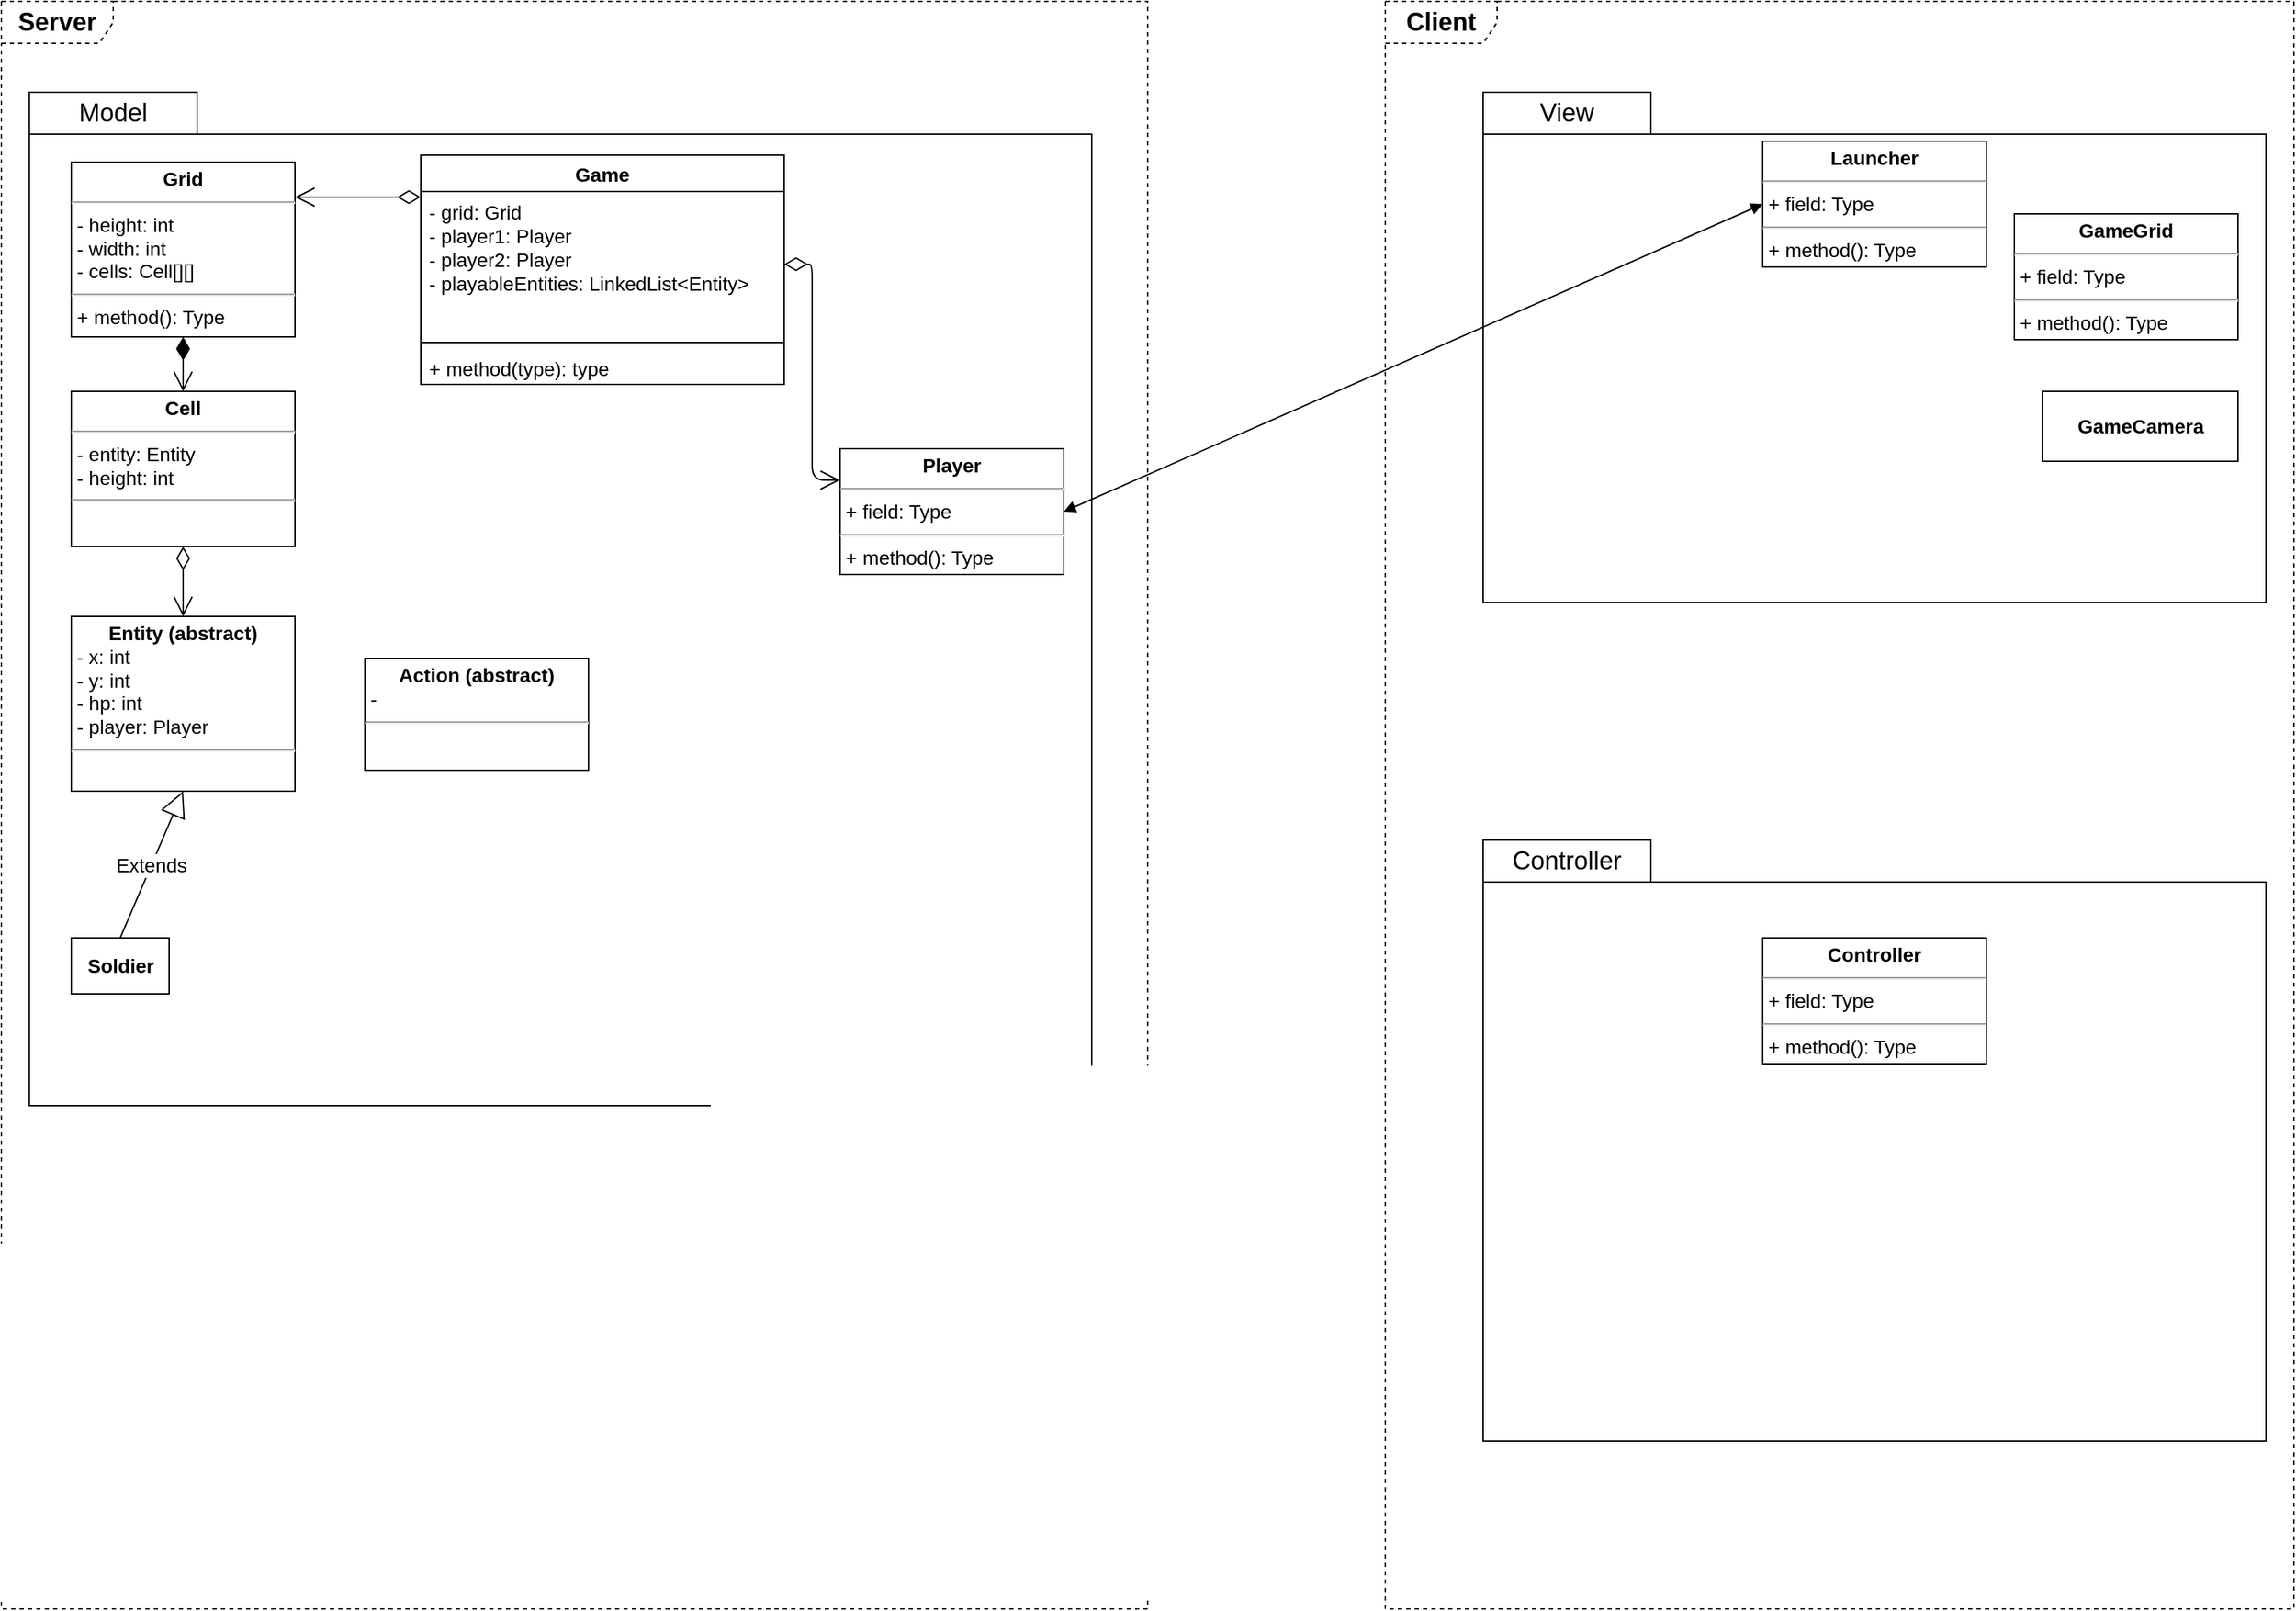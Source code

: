 <mxfile version="14.1.8" type="device"><diagram id="C5RBs43oDa-KdzZeNtuy" name="Page-1"><mxGraphModel dx="2555" dy="1025" grid="1" gridSize="10" guides="1" tooltips="1" connect="1" arrows="1" fold="1" page="1" pageScale="1" pageWidth="827" pageHeight="1169" math="0" shadow="0"><root><mxCell id="WIyWlLk6GJQsqaUBKTNV-0"/><mxCell id="WIyWlLk6GJQsqaUBKTNV-1" parent="WIyWlLk6GJQsqaUBKTNV-0"/><mxCell id="uxTU_Fl1mZ-33k4q0JXO-39" value="&lt;b&gt;Server&lt;/b&gt;" style="shape=umlFrame;whiteSpace=wrap;html=1;labelBackgroundColor=none;fillColor=#ffffff;fontSize=18;fontColor=#000000;align=center;width=80;height=30;dashed=1;" parent="WIyWlLk6GJQsqaUBKTNV-1" vertex="1"><mxGeometry x="-820" y="10" width="820" height="1150" as="geometry"/></mxCell><mxCell id="uxTU_Fl1mZ-33k4q0JXO-34" value="&lt;b&gt;Client&lt;/b&gt;" style="shape=umlFrame;whiteSpace=wrap;html=1;labelBackgroundColor=none;fillColor=#ffffff;fontSize=18;fontColor=#000000;align=center;width=80;height=30;dashed=1;perimeterSpacing=0;" parent="WIyWlLk6GJQsqaUBKTNV-1" vertex="1"><mxGeometry x="170" y="10" width="650" height="1150" as="geometry"/></mxCell><mxCell id="uxTU_Fl1mZ-33k4q0JXO-5" value="" style="shape=folder;fontStyle=1;spacingTop=10;tabWidth=120;tabHeight=30;tabPosition=left;html=1;align=left;fontSize=14;" parent="WIyWlLk6GJQsqaUBKTNV-1" vertex="1"><mxGeometry x="-800" y="75" width="760" height="725" as="geometry"/></mxCell><mxCell id="uxTU_Fl1mZ-33k4q0JXO-1" value="Game" style="swimlane;fontStyle=1;align=center;verticalAlign=middle;childLayout=stackLayout;horizontal=1;startSize=26;horizontalStack=0;resizeParent=1;resizeParentMax=0;resizeLast=0;collapsible=1;marginBottom=0;fontSize=14;" parent="WIyWlLk6GJQsqaUBKTNV-1" vertex="1"><mxGeometry x="-520" y="120" width="260" height="164" as="geometry"><mxRectangle x="460" y="240" width="70" height="26" as="alternateBounds"/></mxGeometry></mxCell><mxCell id="uxTU_Fl1mZ-33k4q0JXO-2" value="- grid: Grid&#10;- player1: Player&#10;- player2: Player&#10;- playableEntities: LinkedList&lt;Entity&gt;" style="text;align=left;verticalAlign=top;spacingLeft=4;spacingRight=4;overflow=hidden;rotatable=0;points=[[0,0.5],[1,0.5]];portConstraint=eastwest;labelBackgroundColor=none;labelBorderColor=none;fontSize=14;strokeWidth=3;" parent="uxTU_Fl1mZ-33k4q0JXO-1" vertex="1"><mxGeometry y="26" width="260" height="104" as="geometry"/></mxCell><mxCell id="uxTU_Fl1mZ-33k4q0JXO-3" value="" style="line;strokeWidth=1;fillColor=none;align=left;verticalAlign=middle;spacingTop=-1;spacingLeft=3;spacingRight=3;rotatable=0;labelPosition=right;points=[];portConstraint=eastwest;fontSize=14;" parent="uxTU_Fl1mZ-33k4q0JXO-1" vertex="1"><mxGeometry y="130" width="260" height="8" as="geometry"/></mxCell><mxCell id="uxTU_Fl1mZ-33k4q0JXO-4" value="+ method(type): type" style="text;strokeColor=none;fillColor=none;align=left;verticalAlign=top;spacingLeft=4;spacingRight=4;overflow=hidden;rotatable=0;points=[[0,0.5],[1,0.5]];portConstraint=eastwest;fontSize=14;" parent="uxTU_Fl1mZ-33k4q0JXO-1" vertex="1"><mxGeometry y="138" width="260" height="26" as="geometry"/></mxCell><mxCell id="uxTU_Fl1mZ-33k4q0JXO-6" value="Model" style="text;html=1;strokeColor=none;fillColor=none;align=center;verticalAlign=middle;whiteSpace=wrap;rounded=0;fontSize=18;" parent="WIyWlLk6GJQsqaUBKTNV-1" vertex="1"><mxGeometry x="-800" y="75" width="120" height="30" as="geometry"/></mxCell><mxCell id="uxTU_Fl1mZ-33k4q0JXO-10" value="" style="shape=folder;fontStyle=1;spacingTop=10;tabWidth=120;tabHeight=30;tabPosition=left;html=1;labelBackgroundColor=none;fillColor=#ffffff;fontColor=#000000;align=left;fontSize=14;" parent="WIyWlLk6GJQsqaUBKTNV-1" vertex="1"><mxGeometry x="240" y="75" width="560" height="365" as="geometry"/></mxCell><mxCell id="uxTU_Fl1mZ-33k4q0JXO-12" value="View" style="text;html=1;strokeColor=none;fillColor=none;align=center;verticalAlign=middle;whiteSpace=wrap;rounded=0;labelBackgroundColor=none;fontColor=#000000;fontSize=18;" parent="WIyWlLk6GJQsqaUBKTNV-1" vertex="1"><mxGeometry x="240" y="75" width="120" height="30" as="geometry"/></mxCell><mxCell id="uxTU_Fl1mZ-33k4q0JXO-14" value="&lt;p style=&quot;margin: 4px 0px 0px ; text-align: center ; font-size: 14px&quot;&gt;&lt;b style=&quot;font-size: 14px&quot;&gt;Grid&lt;/b&gt;&lt;/p&gt;&lt;hr style=&quot;font-size: 14px&quot;&gt;&lt;p style=&quot;margin: 0px 0px 0px 4px ; font-size: 14px&quot;&gt;- height: int&lt;/p&gt;&lt;p style=&quot;margin: 0px 0px 0px 4px ; font-size: 14px&quot;&gt;- width: int&lt;/p&gt;&lt;p style=&quot;margin: 0px 0px 0px 4px ; font-size: 14px&quot;&gt;- cells: Cell[][]&lt;/p&gt;&lt;hr style=&quot;font-size: 14px&quot;&gt;&lt;p style=&quot;margin: 0px 0px 0px 4px ; font-size: 14px&quot;&gt;+ method(): Type&lt;/p&gt;" style="verticalAlign=top;align=left;overflow=fill;fontSize=14;fontFamily=Helvetica;html=1;labelBackgroundColor=none;fillColor=#ffffff;" parent="WIyWlLk6GJQsqaUBKTNV-1" vertex="1"><mxGeometry x="-770" y="125" width="160" height="125" as="geometry"/></mxCell><mxCell id="uxTU_Fl1mZ-33k4q0JXO-16" value="&lt;p style=&quot;margin: 4px 0px 0px; text-align: center; font-size: 14px;&quot;&gt;&lt;b style=&quot;font-size: 14px;&quot;&gt;Player&lt;/b&gt;&lt;/p&gt;&lt;hr style=&quot;font-size: 14px;&quot;&gt;&lt;p style=&quot;margin: 0px 0px 0px 4px; font-size: 14px;&quot;&gt;+ field: Type&lt;/p&gt;&lt;hr style=&quot;font-size: 14px;&quot;&gt;&lt;p style=&quot;margin: 0px 0px 0px 4px; font-size: 14px;&quot;&gt;+ method(): Type&lt;/p&gt;" style="verticalAlign=top;align=left;overflow=fill;fontSize=14;fontFamily=Helvetica;html=1;labelBackgroundColor=none;fillColor=#ffffff;" parent="WIyWlLk6GJQsqaUBKTNV-1" vertex="1"><mxGeometry x="-220" y="330" width="160" height="90" as="geometry"/></mxCell><mxCell id="uxTU_Fl1mZ-33k4q0JXO-17" value="&lt;p style=&quot;margin: 4px 0px 0px ; text-align: center ; font-size: 14px&quot;&gt;&lt;b style=&quot;font-size: 14px&quot;&gt;Entity (abstract)&lt;/b&gt;&lt;/p&gt;&lt;p style=&quot;margin: 0px 0px 0px 4px ; font-size: 14px&quot;&gt;- x: int&lt;/p&gt;&lt;p style=&quot;margin: 0px 0px 0px 4px ; font-size: 14px&quot;&gt;- y: int&lt;/p&gt;&lt;p style=&quot;margin: 0px 0px 0px 4px ; font-size: 14px&quot;&gt;- hp: int&lt;/p&gt;&lt;p style=&quot;margin: 0px 0px 0px 4px ; font-size: 14px&quot;&gt;- player: Player&lt;/p&gt;&lt;hr style=&quot;font-size: 14px&quot;&gt;&lt;p style=&quot;margin: 0px 0px 0px 4px ; font-size: 14px&quot;&gt;&lt;br&gt;&lt;/p&gt;" style="verticalAlign=top;align=left;overflow=fill;fontSize=14;fontFamily=Helvetica;html=1;labelBackgroundColor=none;fillColor=#ffffff;" parent="WIyWlLk6GJQsqaUBKTNV-1" vertex="1"><mxGeometry x="-770" y="450" width="160" height="125" as="geometry"/></mxCell><mxCell id="uxTU_Fl1mZ-33k4q0JXO-24" value="" style="endArrow=open;html=1;endSize=12;startArrow=diamondThin;startSize=14;startFill=0;edgeStyle=orthogonalEdgeStyle;align=left;verticalAlign=bottom;fontSize=14;fontColor=#000000;entryX=0;entryY=0.25;entryDx=0;entryDy=0;" parent="WIyWlLk6GJQsqaUBKTNV-1" source="uxTU_Fl1mZ-33k4q0JXO-2" target="uxTU_Fl1mZ-33k4q0JXO-16" edge="1"><mxGeometry x="-1" y="3" relative="1" as="geometry"><mxPoint x="-270" y="213" as="sourcePoint"/><mxPoint x="-390" y="180" as="targetPoint"/></mxGeometry></mxCell><mxCell id="uxTU_Fl1mZ-33k4q0JXO-26" value="" style="endArrow=open;html=1;endSize=12;startArrow=diamondThin;startSize=14;startFill=1;edgeStyle=orthogonalEdgeStyle;align=left;verticalAlign=bottom;fontSize=14;fontColor=#000000;exitX=0.5;exitY=1;exitDx=0;exitDy=0;entryX=0.5;entryY=0;entryDx=0;entryDy=0;" parent="WIyWlLk6GJQsqaUBKTNV-1" source="uxTU_Fl1mZ-33k4q0JXO-14" target="uxTU_Fl1mZ-33k4q0JXO-15" edge="1"><mxGeometry x="-1" y="3" relative="1" as="geometry"><mxPoint x="-250" y="385" as="sourcePoint"/><mxPoint x="-90" y="385" as="targetPoint"/></mxGeometry></mxCell><mxCell id="uxTU_Fl1mZ-33k4q0JXO-28" value="" style="endArrow=open;html=1;endSize=12;startArrow=diamondThin;startSize=14;startFill=0;edgeStyle=orthogonalEdgeStyle;align=left;verticalAlign=bottom;fontSize=14;fontColor=#000000;exitX=0.5;exitY=1;exitDx=0;exitDy=0;entryX=0.5;entryY=0;entryDx=0;entryDy=0;" parent="WIyWlLk6GJQsqaUBKTNV-1" source="uxTU_Fl1mZ-33k4q0JXO-15" target="uxTU_Fl1mZ-33k4q0JXO-17" edge="1"><mxGeometry x="-0.035" y="20" relative="1" as="geometry"><mxPoint x="-420" y="405" as="sourcePoint"/><mxPoint x="-260" y="405" as="targetPoint"/><mxPoint as="offset"/></mxGeometry></mxCell><mxCell id="uxTU_Fl1mZ-33k4q0JXO-29" value="&lt;b&gt;Soldier&lt;/b&gt;" style="html=1;labelBackgroundColor=none;fillColor=#ffffff;fontSize=14;fontColor=#000000;align=center;" parent="WIyWlLk6GJQsqaUBKTNV-1" vertex="1"><mxGeometry x="-770" y="680" width="70" height="40" as="geometry"/></mxCell><mxCell id="uxTU_Fl1mZ-33k4q0JXO-30" value="Extends" style="endArrow=block;endSize=16;endFill=0;html=1;fontSize=14;fontColor=#000000;exitX=0.5;exitY=0;exitDx=0;exitDy=0;entryX=0.5;entryY=1;entryDx=0;entryDy=0;" parent="WIyWlLk6GJQsqaUBKTNV-1" source="uxTU_Fl1mZ-33k4q0JXO-29" target="uxTU_Fl1mZ-33k4q0JXO-17" edge="1"><mxGeometry width="160" relative="1" as="geometry"><mxPoint x="-370" y="685" as="sourcePoint"/><mxPoint x="-210" y="685" as="targetPoint"/></mxGeometry></mxCell><mxCell id="uxTU_Fl1mZ-33k4q0JXO-35" value="" style="shape=folder;fontStyle=1;spacingTop=10;tabWidth=120;tabHeight=30;tabPosition=left;html=1;labelBackgroundColor=none;fillColor=#ffffff;fontColor=#000000;align=left;fontSize=14;" parent="WIyWlLk6GJQsqaUBKTNV-1" vertex="1"><mxGeometry x="240" y="610" width="560" height="430" as="geometry"/></mxCell><mxCell id="uxTU_Fl1mZ-33k4q0JXO-36" value="Controller" style="text;html=1;strokeColor=none;fillColor=none;align=center;verticalAlign=middle;whiteSpace=wrap;rounded=0;labelBackgroundColor=none;fontColor=#000000;fontSize=18;" parent="WIyWlLk6GJQsqaUBKTNV-1" vertex="1"><mxGeometry x="240" y="610" width="120" height="30" as="geometry"/></mxCell><mxCell id="uxTU_Fl1mZ-33k4q0JXO-37" value="&lt;p style=&quot;margin: 4px 0px 0px ; text-align: center ; font-size: 14px&quot;&gt;&lt;b&gt;Launcher&lt;/b&gt;&lt;/p&gt;&lt;hr style=&quot;font-size: 14px&quot;&gt;&lt;p style=&quot;margin: 0px 0px 0px 4px ; font-size: 14px&quot;&gt;+ field: Type&lt;/p&gt;&lt;hr style=&quot;font-size: 14px&quot;&gt;&lt;p style=&quot;margin: 0px 0px 0px 4px ; font-size: 14px&quot;&gt;+ method(): Type&lt;/p&gt;" style="verticalAlign=top;align=left;overflow=fill;fontSize=14;fontFamily=Helvetica;html=1;labelBackgroundColor=none;fillColor=#ffffff;" parent="WIyWlLk6GJQsqaUBKTNV-1" vertex="1"><mxGeometry x="440" y="110" width="160" height="90" as="geometry"/></mxCell><mxCell id="uxTU_Fl1mZ-33k4q0JXO-38" value="&lt;p style=&quot;margin: 4px 0px 0px ; text-align: center ; font-size: 14px&quot;&gt;&lt;b style=&quot;font-size: 14px&quot;&gt;Controller&lt;/b&gt;&lt;/p&gt;&lt;hr style=&quot;font-size: 14px&quot;&gt;&lt;p style=&quot;margin: 0px 0px 0px 4px ; font-size: 14px&quot;&gt;+ field: Type&lt;/p&gt;&lt;hr style=&quot;font-size: 14px&quot;&gt;&lt;p style=&quot;margin: 0px 0px 0px 4px ; font-size: 14px&quot;&gt;+ method(): Type&lt;/p&gt;" style="verticalAlign=top;align=left;overflow=fill;fontSize=14;fontFamily=Helvetica;html=1;labelBackgroundColor=none;fillColor=#ffffff;" parent="WIyWlLk6GJQsqaUBKTNV-1" vertex="1"><mxGeometry x="440" y="680" width="160" height="90" as="geometry"/></mxCell><mxCell id="uxTU_Fl1mZ-33k4q0JXO-40" value="&lt;p style=&quot;margin: 4px 0px 0px ; text-align: center ; font-size: 14px&quot;&gt;&lt;b&gt;GameGrid&lt;/b&gt;&lt;/p&gt;&lt;hr style=&quot;font-size: 14px&quot;&gt;&lt;p style=&quot;margin: 0px 0px 0px 4px ; font-size: 14px&quot;&gt;+ field: Type&lt;/p&gt;&lt;hr style=&quot;font-size: 14px&quot;&gt;&lt;p style=&quot;margin: 0px 0px 0px 4px ; font-size: 14px&quot;&gt;+ method(): Type&lt;/p&gt;" style="verticalAlign=top;align=left;overflow=fill;fontSize=14;fontFamily=Helvetica;html=1;labelBackgroundColor=none;fillColor=#ffffff;" parent="WIyWlLk6GJQsqaUBKTNV-1" vertex="1"><mxGeometry x="620" y="162" width="160" height="90" as="geometry"/></mxCell><mxCell id="uxTU_Fl1mZ-33k4q0JXO-43" value="&lt;b&gt;GameCamera&lt;/b&gt;" style="html=1;labelBackgroundColor=none;fillColor=#ffffff;fontSize=14;fontColor=#000000;align=center;" parent="WIyWlLk6GJQsqaUBKTNV-1" vertex="1"><mxGeometry x="640" y="289" width="140" height="50" as="geometry"/></mxCell><mxCell id="uxTU_Fl1mZ-33k4q0JXO-15" value="&lt;p style=&quot;margin: 4px 0px 0px ; text-align: center ; font-size: 14px&quot;&gt;&lt;b style=&quot;font-size: 14px&quot;&gt;Cell&lt;/b&gt;&lt;/p&gt;&lt;hr style=&quot;font-size: 14px&quot;&gt;&lt;p style=&quot;margin: 0px 0px 0px 4px ; font-size: 14px&quot;&gt;- entity: Entity&lt;/p&gt;&lt;p style=&quot;margin: 0px 0px 0px 4px ; font-size: 14px&quot;&gt;- height: int&lt;/p&gt;&lt;hr style=&quot;font-size: 14px&quot;&gt;&lt;p style=&quot;margin: 0px 0px 0px 4px ; font-size: 14px&quot;&gt;&lt;br&gt;&lt;/p&gt;" style="verticalAlign=top;align=left;overflow=fill;fontSize=14;fontFamily=Helvetica;html=1;labelBackgroundColor=none;fillColor=#ffffff;" parent="WIyWlLk6GJQsqaUBKTNV-1" vertex="1"><mxGeometry x="-770" y="289" width="160" height="111" as="geometry"/></mxCell><mxCell id="aws8m0ROhrYJoQUobD1a-0" value="" style="endArrow=open;html=1;endSize=12;startArrow=diamondThin;startSize=14;startFill=0;edgeStyle=orthogonalEdgeStyle;align=left;verticalAlign=bottom;fontSize=14;fontColor=#000000;" edge="1" parent="WIyWlLk6GJQsqaUBKTNV-1" source="uxTU_Fl1mZ-33k4q0JXO-2" target="uxTU_Fl1mZ-33k4q0JXO-14"><mxGeometry x="-1" y="3" relative="1" as="geometry"><mxPoint x="-610" y="476.004" as="sourcePoint"/><mxPoint x="-456.28" y="584.27" as="targetPoint"/><Array as="points"><mxPoint x="-540" y="150"/><mxPoint x="-540" y="150"/></Array></mxGeometry></mxCell><mxCell id="aws8m0ROhrYJoQUobD1a-2" value="" style="endArrow=block;startArrow=block;endFill=1;startFill=1;html=1;entryX=0;entryY=0.5;entryDx=0;entryDy=0;exitX=1;exitY=0.5;exitDx=0;exitDy=0;" edge="1" parent="WIyWlLk6GJQsqaUBKTNV-1" source="uxTU_Fl1mZ-33k4q0JXO-16" target="uxTU_Fl1mZ-33k4q0JXO-37"><mxGeometry width="160" relative="1" as="geometry"><mxPoint x="-130" y="370" as="sourcePoint"/><mxPoint x="30" y="370" as="targetPoint"/></mxGeometry></mxCell><mxCell id="aws8m0ROhrYJoQUobD1a-3" value="&lt;p style=&quot;margin: 4px 0px 0px ; text-align: center ; font-size: 14px&quot;&gt;&lt;b style=&quot;font-size: 14px&quot;&gt;Action (abstract)&lt;/b&gt;&lt;/p&gt;&lt;p style=&quot;margin: 0px 0px 0px 4px ; font-size: 14px&quot;&gt;-&amp;nbsp;&lt;/p&gt;&lt;hr style=&quot;font-size: 14px&quot;&gt;&lt;p style=&quot;margin: 0px 0px 0px 4px ; font-size: 14px&quot;&gt;&lt;br&gt;&lt;/p&gt;" style="verticalAlign=top;align=left;overflow=fill;fontSize=14;fontFamily=Helvetica;html=1;labelBackgroundColor=none;fillColor=#ffffff;" vertex="1" parent="WIyWlLk6GJQsqaUBKTNV-1"><mxGeometry x="-560" y="480" width="160" height="80" as="geometry"/></mxCell></root></mxGraphModel></diagram></mxfile>